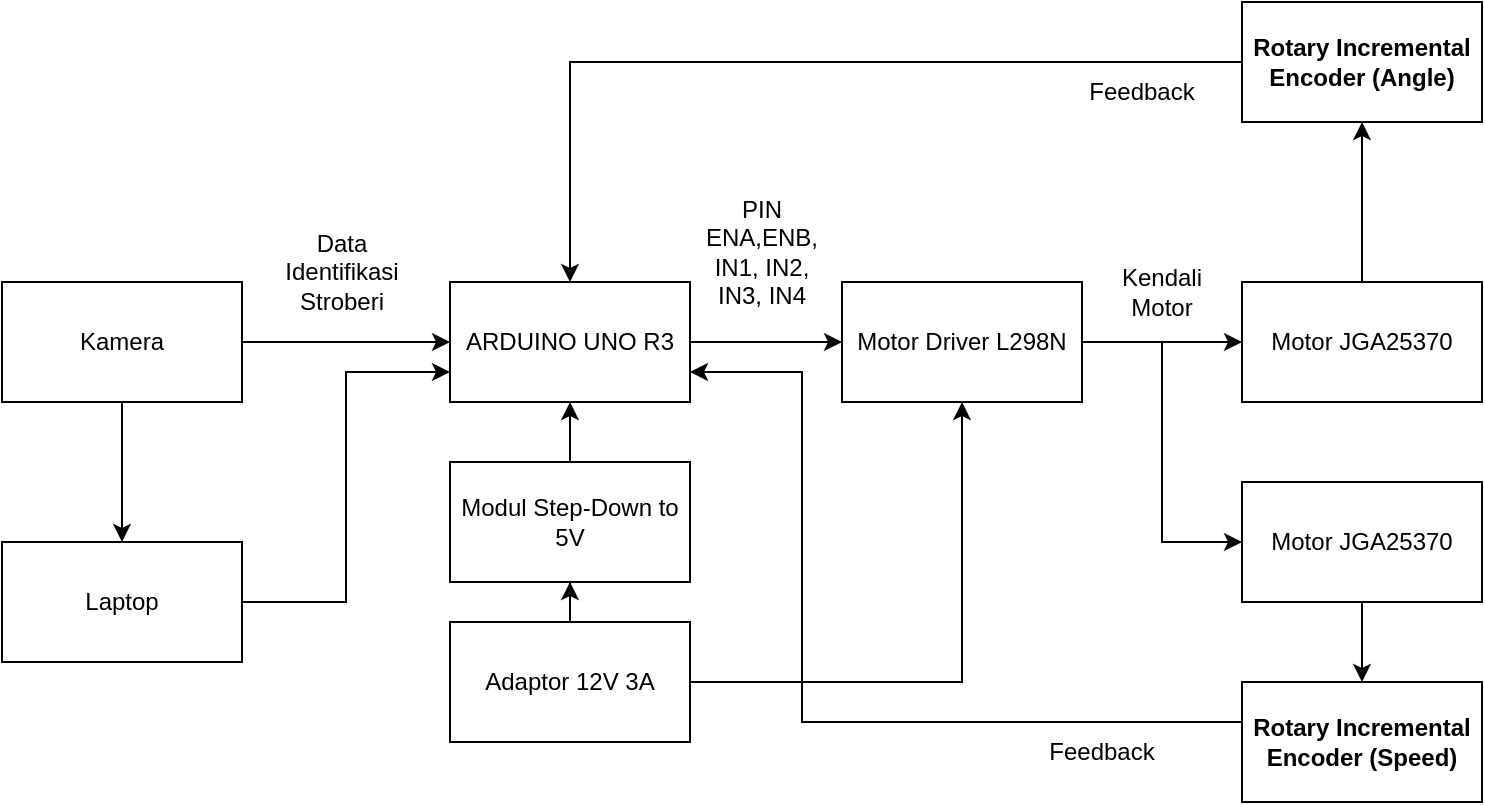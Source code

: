 <mxfile version="27.1.5">
  <diagram name="Halaman-1" id="yTAvqdzuARtODB_30p09">
    <mxGraphModel dx="1042" dy="596" grid="1" gridSize="10" guides="1" tooltips="1" connect="1" arrows="1" fold="1" page="1" pageScale="1" pageWidth="827" pageHeight="1169" math="0" shadow="0">
      <root>
        <mxCell id="0" />
        <mxCell id="1" parent="0" />
        <mxCell id="-ocOFClTZGq8DmicS_gb-6" value="" style="edgeStyle=orthogonalEdgeStyle;rounded=0;orthogonalLoop=1;jettySize=auto;html=1;" parent="1" source="-ocOFClTZGq8DmicS_gb-1" target="-ocOFClTZGq8DmicS_gb-5" edge="1">
          <mxGeometry relative="1" as="geometry" />
        </mxCell>
        <mxCell id="Q4A9JkVrZHm_YetEjNL0-3" value="" style="edgeStyle=orthogonalEdgeStyle;rounded=0;orthogonalLoop=1;jettySize=auto;html=1;" edge="1" parent="1" source="-ocOFClTZGq8DmicS_gb-1">
          <mxGeometry relative="1" as="geometry">
            <mxPoint x="130" y="370" as="targetPoint" />
          </mxGeometry>
        </mxCell>
        <mxCell id="-ocOFClTZGq8DmicS_gb-1" value="Kamera" style="rounded=0;whiteSpace=wrap;html=1;" parent="1" vertex="1">
          <mxGeometry x="70" y="240" width="120" height="60" as="geometry" />
        </mxCell>
        <mxCell id="-ocOFClTZGq8DmicS_gb-24" style="edgeStyle=orthogonalEdgeStyle;rounded=0;orthogonalLoop=1;jettySize=auto;html=1;entryX=0;entryY=0.75;entryDx=0;entryDy=0;" parent="1" source="-ocOFClTZGq8DmicS_gb-2" target="-ocOFClTZGq8DmicS_gb-5" edge="1">
          <mxGeometry relative="1" as="geometry">
            <mxPoint x="240" y="270" as="targetPoint" />
          </mxGeometry>
        </mxCell>
        <mxCell id="-ocOFClTZGq8DmicS_gb-2" value="Laptop" style="rounded=0;whiteSpace=wrap;html=1;" parent="1" vertex="1">
          <mxGeometry x="70" y="370" width="120" height="60" as="geometry" />
        </mxCell>
        <mxCell id="Q4A9JkVrZHm_YetEjNL0-4" style="edgeStyle=orthogonalEdgeStyle;rounded=0;orthogonalLoop=1;jettySize=auto;html=1;entryX=0;entryY=0.5;entryDx=0;entryDy=0;" edge="1" parent="1" source="-ocOFClTZGq8DmicS_gb-5" target="-ocOFClTZGq8DmicS_gb-14">
          <mxGeometry relative="1" as="geometry" />
        </mxCell>
        <mxCell id="-ocOFClTZGq8DmicS_gb-5" value="ARDUINO UNO R3" style="whiteSpace=wrap;html=1;rounded=0;" parent="1" vertex="1">
          <mxGeometry x="294" y="240" width="120" height="60" as="geometry" />
        </mxCell>
        <mxCell id="-ocOFClTZGq8DmicS_gb-8" value="Data Identifikasi Stroberi" style="text;html=1;align=center;verticalAlign=middle;whiteSpace=wrap;rounded=0;" parent="1" vertex="1">
          <mxGeometry x="210" y="220" width="60" height="30" as="geometry" />
        </mxCell>
        <mxCell id="-ocOFClTZGq8DmicS_gb-13" value="" style="edgeStyle=orthogonalEdgeStyle;rounded=0;orthogonalLoop=1;jettySize=auto;html=1;" parent="1" source="-ocOFClTZGq8DmicS_gb-9" target="-ocOFClTZGq8DmicS_gb-11" edge="1">
          <mxGeometry relative="1" as="geometry" />
        </mxCell>
        <mxCell id="-ocOFClTZGq8DmicS_gb-15" style="edgeStyle=orthogonalEdgeStyle;rounded=0;orthogonalLoop=1;jettySize=auto;html=1;entryX=0.5;entryY=1;entryDx=0;entryDy=0;" parent="1" source="-ocOFClTZGq8DmicS_gb-9" target="-ocOFClTZGq8DmicS_gb-14" edge="1">
          <mxGeometry relative="1" as="geometry" />
        </mxCell>
        <mxCell id="-ocOFClTZGq8DmicS_gb-9" value="Adaptor 12V 3A" style="rounded=0;whiteSpace=wrap;html=1;" parent="1" vertex="1">
          <mxGeometry x="294" y="410" width="120" height="60" as="geometry" />
        </mxCell>
        <mxCell id="-ocOFClTZGq8DmicS_gb-12" value="" style="edgeStyle=orthogonalEdgeStyle;rounded=0;orthogonalLoop=1;jettySize=auto;html=1;" parent="1" source="-ocOFClTZGq8DmicS_gb-11" target="-ocOFClTZGq8DmicS_gb-5" edge="1">
          <mxGeometry relative="1" as="geometry" />
        </mxCell>
        <mxCell id="-ocOFClTZGq8DmicS_gb-11" value="Modul Step-Down to 5V" style="rounded=0;whiteSpace=wrap;html=1;" parent="1" vertex="1">
          <mxGeometry x="294" y="330" width="120" height="60" as="geometry" />
        </mxCell>
        <mxCell id="-ocOFClTZGq8DmicS_gb-26" value="" style="edgeStyle=orthogonalEdgeStyle;rounded=0;orthogonalLoop=1;jettySize=auto;html=1;" parent="1" source="-ocOFClTZGq8DmicS_gb-14" target="-ocOFClTZGq8DmicS_gb-25" edge="1">
          <mxGeometry relative="1" as="geometry" />
        </mxCell>
        <mxCell id="-ocOFClTZGq8DmicS_gb-29" style="edgeStyle=orthogonalEdgeStyle;rounded=0;orthogonalLoop=1;jettySize=auto;html=1;entryX=0;entryY=0.5;entryDx=0;entryDy=0;" parent="1" source="-ocOFClTZGq8DmicS_gb-14" target="-ocOFClTZGq8DmicS_gb-27" edge="1">
          <mxGeometry relative="1" as="geometry" />
        </mxCell>
        <mxCell id="-ocOFClTZGq8DmicS_gb-14" value="Motor Driver L298N" style="rounded=0;whiteSpace=wrap;html=1;" parent="1" vertex="1">
          <mxGeometry x="490" y="240" width="120" height="60" as="geometry" />
        </mxCell>
        <mxCell id="-ocOFClTZGq8DmicS_gb-23" value="PIN ENA,ENB, IN1, IN2, IN3, IN4" style="text;html=1;align=center;verticalAlign=middle;whiteSpace=wrap;rounded=0;" parent="1" vertex="1">
          <mxGeometry x="420" y="200" width="60" height="50" as="geometry" />
        </mxCell>
        <mxCell id="-ocOFClTZGq8DmicS_gb-31" value="" style="edgeStyle=orthogonalEdgeStyle;rounded=0;orthogonalLoop=1;jettySize=auto;html=1;" parent="1" source="-ocOFClTZGq8DmicS_gb-25" target="-ocOFClTZGq8DmicS_gb-30" edge="1">
          <mxGeometry relative="1" as="geometry" />
        </mxCell>
        <mxCell id="-ocOFClTZGq8DmicS_gb-25" value="Motor JGA25370" style="rounded=0;whiteSpace=wrap;html=1;" parent="1" vertex="1">
          <mxGeometry x="690" y="240" width="120" height="60" as="geometry" />
        </mxCell>
        <mxCell id="-ocOFClTZGq8DmicS_gb-33" value="" style="edgeStyle=orthogonalEdgeStyle;rounded=0;orthogonalLoop=1;jettySize=auto;html=1;" parent="1" source="-ocOFClTZGq8DmicS_gb-27" target="-ocOFClTZGq8DmicS_gb-32" edge="1">
          <mxGeometry relative="1" as="geometry" />
        </mxCell>
        <mxCell id="-ocOFClTZGq8DmicS_gb-27" value="Motor JGA25370" style="rounded=0;whiteSpace=wrap;html=1;" parent="1" vertex="1">
          <mxGeometry x="690" y="340" width="120" height="60" as="geometry" />
        </mxCell>
        <mxCell id="-ocOFClTZGq8DmicS_gb-35" style="edgeStyle=orthogonalEdgeStyle;rounded=0;orthogonalLoop=1;jettySize=auto;html=1;entryX=0.5;entryY=0;entryDx=0;entryDy=0;" parent="1" source="-ocOFClTZGq8DmicS_gb-30" target="-ocOFClTZGq8DmicS_gb-5" edge="1">
          <mxGeometry relative="1" as="geometry" />
        </mxCell>
        <mxCell id="-ocOFClTZGq8DmicS_gb-30" value="&lt;strong&gt;Rotary Incremental Encoder (Angle)&lt;/strong&gt;" style="rounded=0;whiteSpace=wrap;html=1;" parent="1" vertex="1">
          <mxGeometry x="690" y="100" width="120" height="60" as="geometry" />
        </mxCell>
        <mxCell id="-ocOFClTZGq8DmicS_gb-34" style="edgeStyle=orthogonalEdgeStyle;rounded=0;orthogonalLoop=1;jettySize=auto;html=1;entryX=1;entryY=0.75;entryDx=0;entryDy=0;exitX=0;exitY=0.5;exitDx=0;exitDy=0;" parent="1" source="-ocOFClTZGq8DmicS_gb-32" target="-ocOFClTZGq8DmicS_gb-5" edge="1">
          <mxGeometry relative="1" as="geometry">
            <mxPoint x="680" y="470" as="sourcePoint" />
            <Array as="points">
              <mxPoint x="690" y="460" />
              <mxPoint x="470" y="460" />
              <mxPoint x="470" y="285" />
            </Array>
          </mxGeometry>
        </mxCell>
        <mxCell id="-ocOFClTZGq8DmicS_gb-32" value="&lt;strong&gt;Rotary Incremental Encoder (Speed)&lt;/strong&gt;" style="rounded=0;whiteSpace=wrap;html=1;" parent="1" vertex="1">
          <mxGeometry x="690" y="440" width="120" height="60" as="geometry" />
        </mxCell>
        <mxCell id="-ocOFClTZGq8DmicS_gb-36" value="Feedback" style="text;html=1;align=center;verticalAlign=middle;whiteSpace=wrap;rounded=0;" parent="1" vertex="1">
          <mxGeometry x="610" y="120" width="60" height="50" as="geometry" />
        </mxCell>
        <mxCell id="-ocOFClTZGq8DmicS_gb-37" value="Feedback" style="text;html=1;align=center;verticalAlign=middle;whiteSpace=wrap;rounded=0;" parent="1" vertex="1">
          <mxGeometry x="590" y="450" width="60" height="50" as="geometry" />
        </mxCell>
        <mxCell id="-ocOFClTZGq8DmicS_gb-38" value="Kendali Motor" style="text;html=1;align=center;verticalAlign=middle;whiteSpace=wrap;rounded=0;" parent="1" vertex="1">
          <mxGeometry x="620" y="220" width="60" height="50" as="geometry" />
        </mxCell>
      </root>
    </mxGraphModel>
  </diagram>
</mxfile>
